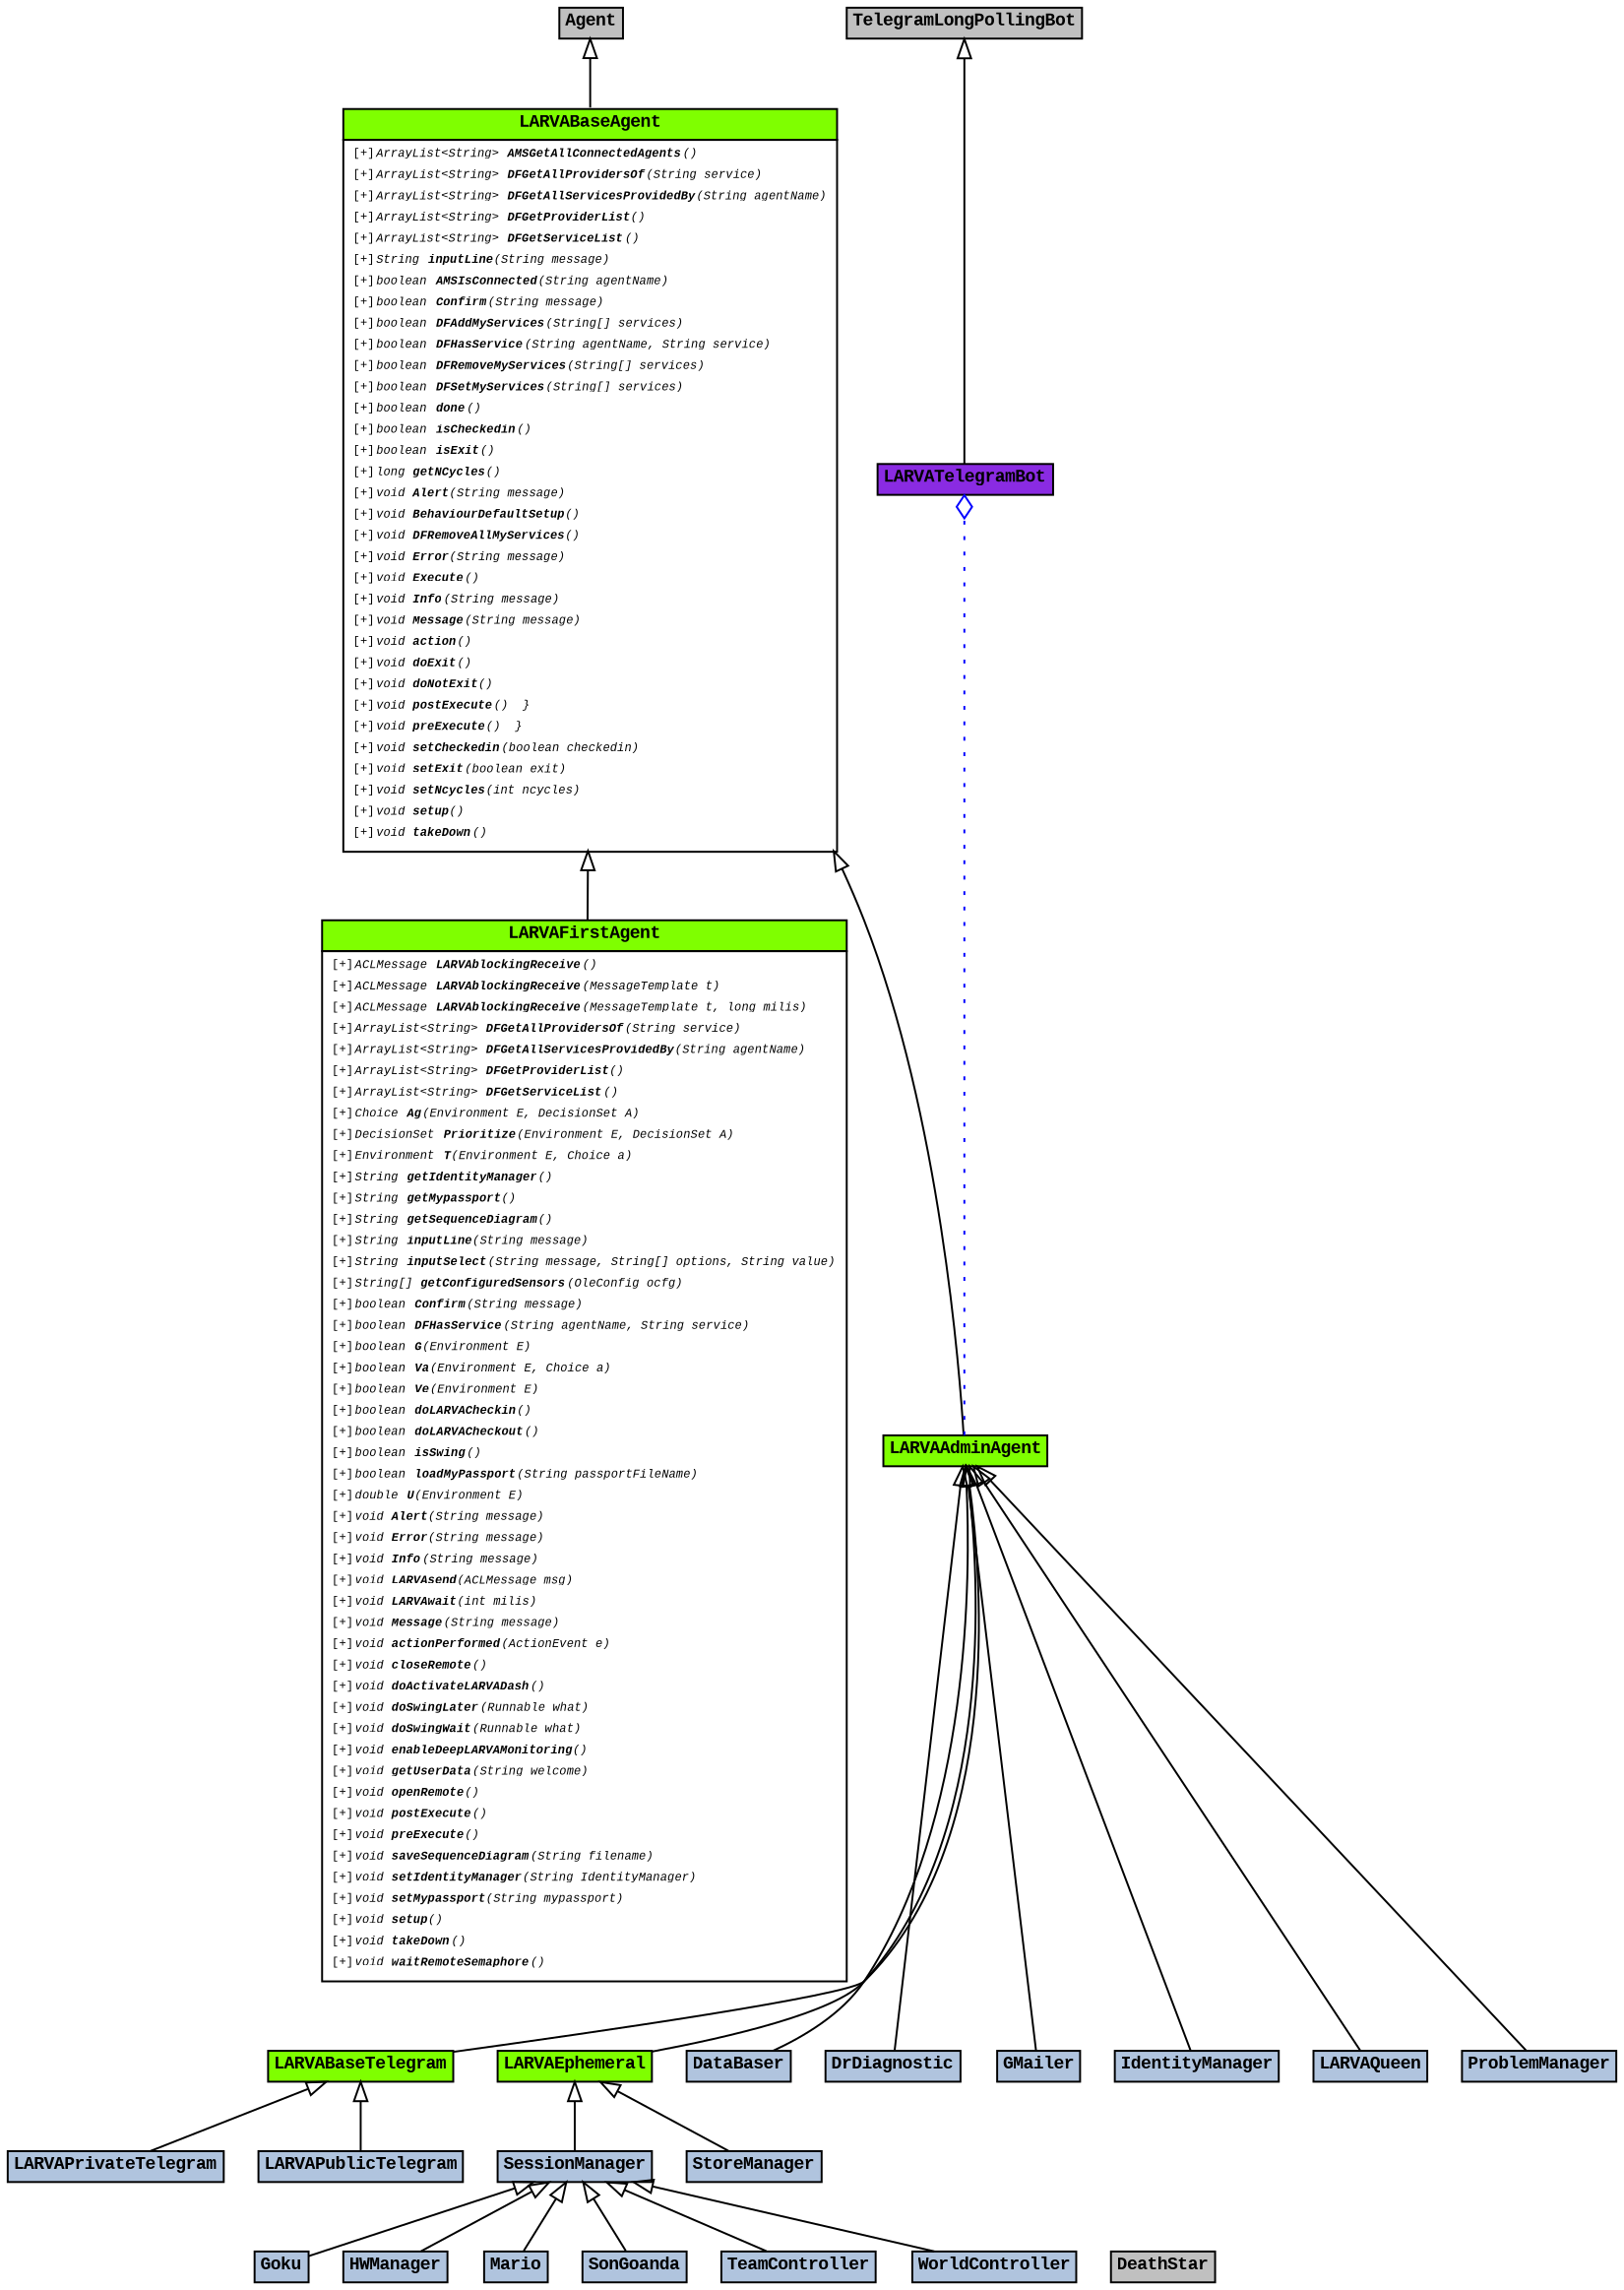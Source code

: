 digraph graphname {
     rankdir="BT"
dpi=600
 size="11,16!";
 margin=0;
LARVAAdminAgent LARVAAdminAgent [shape=plain, label=<<table border="0" cellborder="1" cellspacing="0"><tr><td bgcolor="Chartreuse"><FONT face="Courier New" POINT-SIZE="9"><b>LARVAAdminAgent</b></FONT></td></tr>
</table>>]
LARVABaseAgent LARVABaseAgent [shape=plain, label=<<table border="0" cellborder="1" cellspacing="0"><tr><td bgcolor="Chartreuse"><FONT face="Courier New" POINT-SIZE="9"><b>LARVABaseAgent</b></FONT></td></tr>
<tr><td><table border="0" cellborder="0" cellspacing="0"><tr><td align="left"><FONT face="Courier New" POINT-SIZE= "6">[+]<i>ArrayList&lt;String&gt; <b>AMSGetAllConnectedAgents</b>()</i></FONT></td></tr>
<tr><td align="left"><FONT face="Courier New" POINT-SIZE= "6">[+]<i>ArrayList&lt;String&gt; <b>DFGetAllProvidersOf</b>(String service)</i></FONT></td></tr>
<tr><td align="left"><FONT face="Courier New" POINT-SIZE= "6">[+]<i>ArrayList&lt;String&gt; <b>DFGetAllServicesProvidedBy</b>(String agentName)</i></FONT></td></tr>
<tr><td align="left"><FONT face="Courier New" POINT-SIZE= "6">[+]<i>ArrayList&lt;String&gt; <b>DFGetProviderList</b>()</i></FONT></td></tr>
<tr><td align="left"><FONT face="Courier New" POINT-SIZE= "6">[+]<i>ArrayList&lt;String&gt; <b>DFGetServiceList</b>()</i></FONT></td></tr>
<tr><td align="left"><FONT face="Courier New" POINT-SIZE= "6">[+]<i>String <b>inputLine</b>(String message)</i></FONT></td></tr>
<tr><td align="left"><FONT face="Courier New" POINT-SIZE= "6">[+]<i>boolean <b>AMSIsConnected</b>(String agentName)</i></FONT></td></tr>
<tr><td align="left"><FONT face="Courier New" POINT-SIZE= "6">[+]<i>boolean <b>Confirm</b>(String message)</i></FONT></td></tr>
<tr><td align="left"><FONT face="Courier New" POINT-SIZE= "6">[+]<i>boolean <b>DFAddMyServices</b>(String[] services)</i></FONT></td></tr>
<tr><td align="left"><FONT face="Courier New" POINT-SIZE= "6">[+]<i>boolean <b>DFHasService</b>(String agentName, String service)</i></FONT></td></tr>
<tr><td align="left"><FONT face="Courier New" POINT-SIZE= "6">[+]<i>boolean <b>DFRemoveMyServices</b>(String[] services)</i></FONT></td></tr>
<tr><td align="left"><FONT face="Courier New" POINT-SIZE= "6">[+]<i>boolean <b>DFSetMyServices</b>(String[] services)</i></FONT></td></tr>
<tr><td align="left"><FONT face="Courier New" POINT-SIZE= "6">[+]<i>boolean <b>done</b>()</i></FONT></td></tr>
<tr><td align="left"><FONT face="Courier New" POINT-SIZE= "6">[+]<i>boolean <b>isCheckedin</b>()</i></FONT></td></tr>
<tr><td align="left"><FONT face="Courier New" POINT-SIZE= "6">[+]<i>boolean <b>isExit</b>()</i></FONT></td></tr>
<tr><td align="left"><FONT face="Courier New" POINT-SIZE= "6">[+]<i>long <b>getNCycles</b>()</i></FONT></td></tr>
<tr><td align="left"><FONT face="Courier New" POINT-SIZE= "6">[+]<i>void <b>Alert</b>(String message)</i></FONT></td></tr>
<tr><td align="left"><FONT face="Courier New" POINT-SIZE= "6">[+]<i>void <b>BehaviourDefaultSetup</b>()</i></FONT></td></tr>
<tr><td align="left"><FONT face="Courier New" POINT-SIZE= "6">[+]<i>void <b>DFRemoveAllMyServices</b>()</i></FONT></td></tr>
<tr><td align="left"><FONT face="Courier New" POINT-SIZE= "6">[+]<i>void <b>Error</b>(String message)</i></FONT></td></tr>
<tr><td align="left"><FONT face="Courier New" POINT-SIZE= "6">[+]<i>void <b>Execute</b>()</i></FONT></td></tr>
<tr><td align="left"><FONT face="Courier New" POINT-SIZE= "6">[+]<i>void <b>Info</b>(String message)</i></FONT></td></tr>
<tr><td align="left"><FONT face="Courier New" POINT-SIZE= "6">[+]<i>void <b>Message</b>(String message)</i></FONT></td></tr>
<tr><td align="left"><FONT face="Courier New" POINT-SIZE= "6">[+]<i>void <b>action</b>()</i></FONT></td></tr>
<tr><td align="left"><FONT face="Courier New" POINT-SIZE= "6">[+]<i>void <b>doExit</b>()</i></FONT></td></tr>
<tr><td align="left"><FONT face="Courier New" POINT-SIZE= "6">[+]<i>void <b>doNotExit</b>()</i></FONT></td></tr>
<tr><td align="left"><FONT face="Courier New" POINT-SIZE= "6">[+]<i>void <b>postExecute</b>()  }</i></FONT></td></tr>
<tr><td align="left"><FONT face="Courier New" POINT-SIZE= "6">[+]<i>void <b>preExecute</b>()  }</i></FONT></td></tr>
<tr><td align="left"><FONT face="Courier New" POINT-SIZE= "6">[+]<i>void <b>setCheckedin</b>(boolean checkedin)</i></FONT></td></tr>
<tr><td align="left"><FONT face="Courier New" POINT-SIZE= "6">[+]<i>void <b>setExit</b>(boolean exit)</i></FONT></td></tr>
<tr><td align="left"><FONT face="Courier New" POINT-SIZE= "6">[+]<i>void <b>setNcycles</b>(int ncycles)</i></FONT></td></tr>
<tr><td align="left"><FONT face="Courier New" POINT-SIZE= "6">[+]<i>void <b>setup</b>()</i></FONT></td></tr>
<tr><td align="left"><FONT face="Courier New" POINT-SIZE= "6">[+]<i>void <b>takeDown</b>()</i></FONT></td></tr>
</table></td></tr>
</table>>]
LARVABaseTelegram LARVABaseTelegram [shape=plain, label=<<table border="0" cellborder="1" cellspacing="0"><tr><td bgcolor="Chartreuse"><FONT face="Courier New" POINT-SIZE="9"><b>LARVABaseTelegram</b></FONT></td></tr>
</table>>]
LARVAEphemeral LARVAEphemeral [shape=plain, label=<<table border="0" cellborder="1" cellspacing="0"><tr><td bgcolor="Chartreuse"><FONT face="Courier New" POINT-SIZE="9"><b>LARVAEphemeral</b></FONT></td></tr>
</table>>]
LARVAFirstAgent LARVAFirstAgent [shape=plain, label=<<table border="0" cellborder="1" cellspacing="0"><tr><td bgcolor="Chartreuse"><FONT face="Courier New" POINT-SIZE="9"><b>LARVAFirstAgent</b></FONT></td></tr>
<tr><td><table border="0" cellborder="0" cellspacing="0"><tr><td align="left"><FONT face="Courier New" POINT-SIZE= "6">[+]<i>ACLMessage <b>LARVAblockingReceive</b>()</i></FONT></td></tr>
<tr><td align="left"><FONT face="Courier New" POINT-SIZE= "6">[+]<i>ACLMessage <b>LARVAblockingReceive</b>(MessageTemplate t)</i></FONT></td></tr>
<tr><td align="left"><FONT face="Courier New" POINT-SIZE= "6">[+]<i>ACLMessage <b>LARVAblockingReceive</b>(MessageTemplate t, long milis)</i></FONT></td></tr>
<tr><td align="left"><FONT face="Courier New" POINT-SIZE= "6">[+]<i>ArrayList&lt;String&gt; <b>DFGetAllProvidersOf</b>(String service)</i></FONT></td></tr>
<tr><td align="left"><FONT face="Courier New" POINT-SIZE= "6">[+]<i>ArrayList&lt;String&gt; <b>DFGetAllServicesProvidedBy</b>(String agentName)</i></FONT></td></tr>
<tr><td align="left"><FONT face="Courier New" POINT-SIZE= "6">[+]<i>ArrayList&lt;String&gt; <b>DFGetProviderList</b>()</i></FONT></td></tr>
<tr><td align="left"><FONT face="Courier New" POINT-SIZE= "6">[+]<i>ArrayList&lt;String&gt; <b>DFGetServiceList</b>()</i></FONT></td></tr>
<tr><td align="left"><FONT face="Courier New" POINT-SIZE= "6">[+]<i>Choice <b>Ag</b>(Environment E, DecisionSet A)</i></FONT></td></tr>
<tr><td align="left"><FONT face="Courier New" POINT-SIZE= "6">[+]<i>DecisionSet <b>Prioritize</b>(Environment E, DecisionSet A)</i></FONT></td></tr>
<tr><td align="left"><FONT face="Courier New" POINT-SIZE= "6">[+]<i>Environment <b>T</b>(Environment E, Choice a)</i></FONT></td></tr>
<tr><td align="left"><FONT face="Courier New" POINT-SIZE= "6">[+]<i>String <b>getIdentityManager</b>()</i></FONT></td></tr>
<tr><td align="left"><FONT face="Courier New" POINT-SIZE= "6">[+]<i>String <b>getMypassport</b>()</i></FONT></td></tr>
<tr><td align="left"><FONT face="Courier New" POINT-SIZE= "6">[+]<i>String <b>getSequenceDiagram</b>()</i></FONT></td></tr>
<tr><td align="left"><FONT face="Courier New" POINT-SIZE= "6">[+]<i>String <b>inputLine</b>(String message)</i></FONT></td></tr>
<tr><td align="left"><FONT face="Courier New" POINT-SIZE= "6">[+]<i>String <b>inputSelect</b>(String message, String[] options, String value)</i></FONT></td></tr>
<tr><td align="left"><FONT face="Courier New" POINT-SIZE= "6">[+]<i>String[] <b>getConfiguredSensors</b>(OleConfig ocfg)</i></FONT></td></tr>
<tr><td align="left"><FONT face="Courier New" POINT-SIZE= "6">[+]<i>boolean <b>Confirm</b>(String message)</i></FONT></td></tr>
<tr><td align="left"><FONT face="Courier New" POINT-SIZE= "6">[+]<i>boolean <b>DFHasService</b>(String agentName, String service)</i></FONT></td></tr>
<tr><td align="left"><FONT face="Courier New" POINT-SIZE= "6">[+]<i>boolean <b>G</b>(Environment E)</i></FONT></td></tr>
<tr><td align="left"><FONT face="Courier New" POINT-SIZE= "6">[+]<i>boolean <b>Va</b>(Environment E, Choice a)</i></FONT></td></tr>
<tr><td align="left"><FONT face="Courier New" POINT-SIZE= "6">[+]<i>boolean <b>Ve</b>(Environment E)</i></FONT></td></tr>
<tr><td align="left"><FONT face="Courier New" POINT-SIZE= "6">[+]<i>boolean <b>doLARVACheckin</b>()</i></FONT></td></tr>
<tr><td align="left"><FONT face="Courier New" POINT-SIZE= "6">[+]<i>boolean <b>doLARVACheckout</b>()</i></FONT></td></tr>
<tr><td align="left"><FONT face="Courier New" POINT-SIZE= "6">[+]<i>boolean <b>isSwing</b>()</i></FONT></td></tr>
<tr><td align="left"><FONT face="Courier New" POINT-SIZE= "6">[+]<i>boolean <b>loadMyPassport</b>(String passportFileName)</i></FONT></td></tr>
<tr><td align="left"><FONT face="Courier New" POINT-SIZE= "6">[+]<i>double <b>U</b>(Environment E)</i></FONT></td></tr>
<tr><td align="left"><FONT face="Courier New" POINT-SIZE= "6">[+]<i>void <b>Alert</b>(String message)</i></FONT></td></tr>
<tr><td align="left"><FONT face="Courier New" POINT-SIZE= "6">[+]<i>void <b>Error</b>(String message)</i></FONT></td></tr>
<tr><td align="left"><FONT face="Courier New" POINT-SIZE= "6">[+]<i>void <b>Info</b>(String message)</i></FONT></td></tr>
<tr><td align="left"><FONT face="Courier New" POINT-SIZE= "6">[+]<i>void <b>LARVAsend</b>(ACLMessage msg)</i></FONT></td></tr>
<tr><td align="left"><FONT face="Courier New" POINT-SIZE= "6">[+]<i>void <b>LARVAwait</b>(int milis)</i></FONT></td></tr>
<tr><td align="left"><FONT face="Courier New" POINT-SIZE= "6">[+]<i>void <b>Message</b>(String message)</i></FONT></td></tr>
<tr><td align="left"><FONT face="Courier New" POINT-SIZE= "6">[+]<i>void <b>actionPerformed</b>(ActionEvent e)</i></FONT></td></tr>
<tr><td align="left"><FONT face="Courier New" POINT-SIZE= "6">[+]<i>void <b>closeRemote</b>()</i></FONT></td></tr>
<tr><td align="left"><FONT face="Courier New" POINT-SIZE= "6">[+]<i>void <b>doActivateLARVADash</b>()</i></FONT></td></tr>
<tr><td align="left"><FONT face="Courier New" POINT-SIZE= "6">[+]<i>void <b>doSwingLater</b>(Runnable what)</i></FONT></td></tr>
<tr><td align="left"><FONT face="Courier New" POINT-SIZE= "6">[+]<i>void <b>doSwingWait</b>(Runnable what)</i></FONT></td></tr>
<tr><td align="left"><FONT face="Courier New" POINT-SIZE= "6">[+]<i>void <b>enableDeepLARVAMonitoring</b>()</i></FONT></td></tr>
<tr><td align="left"><FONT face="Courier New" POINT-SIZE= "6">[+]<i>void <b>getUserData</b>(String welcome)</i></FONT></td></tr>
<tr><td align="left"><FONT face="Courier New" POINT-SIZE= "6">[+]<i>void <b>openRemote</b>()</i></FONT></td></tr>
<tr><td align="left"><FONT face="Courier New" POINT-SIZE= "6">[+]<i>void <b>postExecute</b>()</i></FONT></td></tr>
<tr><td align="left"><FONT face="Courier New" POINT-SIZE= "6">[+]<i>void <b>preExecute</b>()</i></FONT></td></tr>
<tr><td align="left"><FONT face="Courier New" POINT-SIZE= "6">[+]<i>void <b>saveSequenceDiagram</b>(String filename)</i></FONT></td></tr>
<tr><td align="left"><FONT face="Courier New" POINT-SIZE= "6">[+]<i>void <b>setIdentityManager</b>(String IdentityManager)</i></FONT></td></tr>
<tr><td align="left"><FONT face="Courier New" POINT-SIZE= "6">[+]<i>void <b>setMypassport</b>(String mypassport)</i></FONT></td></tr>
<tr><td align="left"><FONT face="Courier New" POINT-SIZE= "6">[+]<i>void <b>setup</b>()</i></FONT></td></tr>
<tr><td align="left"><FONT face="Courier New" POINT-SIZE= "6">[+]<i>void <b>takeDown</b>()</i></FONT></td></tr>
<tr><td align="left"><FONT face="Courier New" POINT-SIZE= "6">[+]<i>void <b>waitRemoteSemaphore</b>()</i></FONT></td></tr>
</table></td></tr>
</table>>]
DataBaser DataBaser [shape=plain, label=<<table border="0" cellborder="1" cellspacing="0"><tr><td bgcolor="LightSteelBlue"><FONT face="Courier New" POINT-SIZE="9"><b>DataBaser</b></FONT></td></tr>
</table>>]
DrDiagnostic DrDiagnostic [shape=plain, label=<<table border="0" cellborder="1" cellspacing="0"><tr><td bgcolor="LightSteelBlue"><FONT face="Courier New" POINT-SIZE="9"><b>DrDiagnostic</b></FONT></td></tr>
</table>>]
GMailer GMailer [shape=plain, label=<<table border="0" cellborder="1" cellspacing="0"><tr><td bgcolor="LightSteelBlue"><FONT face="Courier New" POINT-SIZE="9"><b>GMailer</b></FONT></td></tr>
</table>>]
Goku Goku [shape=plain, label=<<table border="0" cellborder="1" cellspacing="0"><tr><td bgcolor="LightSteelBlue"><FONT face="Courier New" POINT-SIZE="9"><b>Goku</b></FONT></td></tr>
</table>>]
HWManager HWManager [shape=plain, label=<<table border="0" cellborder="1" cellspacing="0"><tr><td bgcolor="LightSteelBlue"><FONT face="Courier New" POINT-SIZE="9"><b>HWManager</b></FONT></td></tr>
</table>>]
IdentityManager IdentityManager [shape=plain, label=<<table border="0" cellborder="1" cellspacing="0"><tr><td bgcolor="LightSteelBlue"><FONT face="Courier New" POINT-SIZE="9"><b>IdentityManager</b></FONT></td></tr>
</table>>]
LARVAPrivateTelegram LARVAPrivateTelegram [shape=plain, label=<<table border="0" cellborder="1" cellspacing="0"><tr><td bgcolor="LightSteelBlue"><FONT face="Courier New" POINT-SIZE="9"><b>LARVAPrivateTelegram</b></FONT></td></tr>
</table>>]
LARVAPublicTelegram LARVAPublicTelegram [shape=plain, label=<<table border="0" cellborder="1" cellspacing="0"><tr><td bgcolor="LightSteelBlue"><FONT face="Courier New" POINT-SIZE="9"><b>LARVAPublicTelegram</b></FONT></td></tr>
</table>>]
LARVAQueen LARVAQueen [shape=plain, label=<<table border="0" cellborder="1" cellspacing="0"><tr><td bgcolor="LightSteelBlue"><FONT face="Courier New" POINT-SIZE="9"><b>LARVAQueen</b></FONT></td></tr>
</table>>]
Mario Mario [shape=plain, label=<<table border="0" cellborder="1" cellspacing="0"><tr><td bgcolor="LightSteelBlue"><FONT face="Courier New" POINT-SIZE="9"><b>Mario</b></FONT></td></tr>
</table>>]
ProblemManager ProblemManager [shape=plain, label=<<table border="0" cellborder="1" cellspacing="0"><tr><td bgcolor="LightSteelBlue"><FONT face="Courier New" POINT-SIZE="9"><b>ProblemManager</b></FONT></td></tr>
</table>>]
SessionManager SessionManager [shape=plain, label=<<table border="0" cellborder="1" cellspacing="0"><tr><td bgcolor="LightSteelBlue"><FONT face="Courier New" POINT-SIZE="9"><b>SessionManager</b></FONT></td></tr>
</table>>]
SonGoanda SonGoanda [shape=plain, label=<<table border="0" cellborder="1" cellspacing="0"><tr><td bgcolor="LightSteelBlue"><FONT face="Courier New" POINT-SIZE="9"><b>SonGoanda</b></FONT></td></tr>
</table>>]
StoreManager StoreManager [shape=plain, label=<<table border="0" cellborder="1" cellspacing="0"><tr><td bgcolor="LightSteelBlue"><FONT face="Courier New" POINT-SIZE="9"><b>StoreManager</b></FONT></td></tr>
</table>>]
TeamController TeamController [shape=plain, label=<<table border="0" cellborder="1" cellspacing="0"><tr><td bgcolor="LightSteelBlue"><FONT face="Courier New" POINT-SIZE="9"><b>TeamController</b></FONT></td></tr>
</table>>]
WorldController WorldController [shape=plain, label=<<table border="0" cellborder="1" cellspacing="0"><tr><td bgcolor="LightSteelBlue"><FONT face="Courier New" POINT-SIZE="9"><b>WorldController</b></FONT></td></tr>
</table>>]
LARVATelegramBot LARVATelegramBot [shape=plain, label=<<table border="0" cellborder="1" cellspacing="0"><tr><td bgcolor="BlueViolet"><FONT face="Courier New" POINT-SIZE="9"><b>LARVATelegramBot</b></FONT></td></tr>
</table>>]
Agent Agent [shape=plain, label=<<table border="0" cellborder="1" cellspacing="0"><tr><td bgcolor="gray"><FONT face="Courier New" POINT-SIZE="9"><b>Agent</b></FONT></td></tr>
</table>>]
TelegramLongPollingBot TelegramLongPollingBot [shape=plain, label=<<table border="0" cellborder="1" cellspacing="0"><tr><td bgcolor="gray"><FONT face="Courier New" POINT-SIZE="9"><b>TelegramLongPollingBot</b></FONT></td></tr>
</table>>]
Agent Agent [shape=plain, label=<<table border="0" cellborder="1" cellspacing="0"><tr><td bgcolor="gray"><FONT face="Courier New" POINT-SIZE="9"><b>Agent</b></FONT></td></tr>
</table>>]
DeathStar DeathStar [shape=plain, label=<<table border="0" cellborder="1" cellspacing="0"><tr><td bgcolor="gray"><FONT face="Courier New" POINT-SIZE="9"><b>DeathStar</b></FONT></td></tr>
</table>>]
TelegramLongPollingBot TelegramLongPollingBot [shape=plain, label=<<table border="0" cellborder="1" cellspacing="0"><tr><td bgcolor="gray"><FONT face="Courier New" POINT-SIZE="9"><b>TelegramLongPollingBot</b></FONT></td></tr>
</table>>]
Agent Agent [shape=plain, label=<<table border="0" cellborder="1" cellspacing="0"><tr><td bgcolor="gray"><FONT face="Courier New" POINT-SIZE="9"><b>Agent</b></FONT></td></tr>
</table>>]
DeathStar DeathStar [shape=plain, label=<<table border="0" cellborder="1" cellspacing="0"><tr><td bgcolor="gray"><FONT face="Courier New" POINT-SIZE="9"><b>DeathStar</b></FONT></td></tr>
</table>>]
TelegramLongPollingBot TelegramLongPollingBot [shape=plain, label=<<table border="0" cellborder="1" cellspacing="0"><tr><td bgcolor="gray"><FONT face="Courier New" POINT-SIZE="9"><b>TelegramLongPollingBot</b></FONT></td></tr>
</table>>]
Agent Agent [shape=plain, label=<<table border="0" cellborder="1" cellspacing="0"><tr><td bgcolor="gray"><FONT face="Courier New" POINT-SIZE="9"><b>Agent</b></FONT></td></tr>
</table>>]
DeathStar DeathStar [shape=plain, label=<<table border="0" cellborder="1" cellspacing="0"><tr><td bgcolor="gray"><FONT face="Courier New" POINT-SIZE="9"><b>DeathStar</b></FONT></td></tr>
</table>>]
TelegramLongPollingBot TelegramLongPollingBot [shape=plain, label=<<table border="0" cellborder="1" cellspacing="0"><tr><td bgcolor="gray"><FONT face="Courier New" POINT-SIZE="9"><b>TelegramLongPollingBot</b></FONT></td></tr>
</table>>]
LARVAPrivateTelegram -> LARVABaseTelegram [arrowhead=onormal, penwidth=1, color=black]
LARVAPublicTelegram -> LARVABaseTelegram [arrowhead=onormal, penwidth=1, color=black]
LARVATelegramBot -> TelegramLongPollingBot [arrowhead=onormal, penwidth=1, color=black]
LARVAAdminAgent -> LARVABaseAgent [arrowhead=onormal, penwidth=1, color=black]
LARVAFirstAgent -> LARVABaseAgent [arrowhead=onormal, penwidth=1, color=black]
SessionManager -> LARVAEphemeral [arrowhead=onormal, penwidth=1, color=black]
StoreManager -> LARVAEphemeral [arrowhead=onormal, penwidth=1, color=black]
LARVABaseAgent -> Agent [arrowhead=onormal, penwidth=1, color=black]
Goku -> SessionManager [arrowhead=onormal, penwidth=1, color=black]
HWManager -> SessionManager [arrowhead=onormal, penwidth=1, color=black]
Mario -> SessionManager [arrowhead=onormal, penwidth=1, color=black]
SonGoanda -> SessionManager [arrowhead=onormal, penwidth=1, color=black]
TeamController -> SessionManager [arrowhead=onormal, penwidth=1, color=black]
WorldController -> SessionManager [arrowhead=onormal, penwidth=1, color=black]
DataBaser -> LARVAAdminAgent [arrowhead=onormal, penwidth=1, color=black]
DrDiagnostic -> LARVAAdminAgent [arrowhead=onormal, penwidth=1, color=black]
GMailer -> LARVAAdminAgent [arrowhead=onormal, penwidth=1, color=black]
IdentityManager -> LARVAAdminAgent [arrowhead=onormal, penwidth=1, color=black]
LARVABaseTelegram -> LARVAAdminAgent [arrowhead=onormal, penwidth=1, color=black]
LARVAEphemeral -> LARVAAdminAgent [arrowhead=onormal, penwidth=1, color=black]
LARVAQueen -> LARVAAdminAgent [arrowhead=onormal, penwidth=1, color=black]
ProblemManager -> LARVAAdminAgent [arrowhead=onormal, penwidth=1, color=black]
LARVAAdminAgent -> LARVATelegramBot [style=dotted,arrowhead=odiamond, penwidth=1,color=blue]
}
